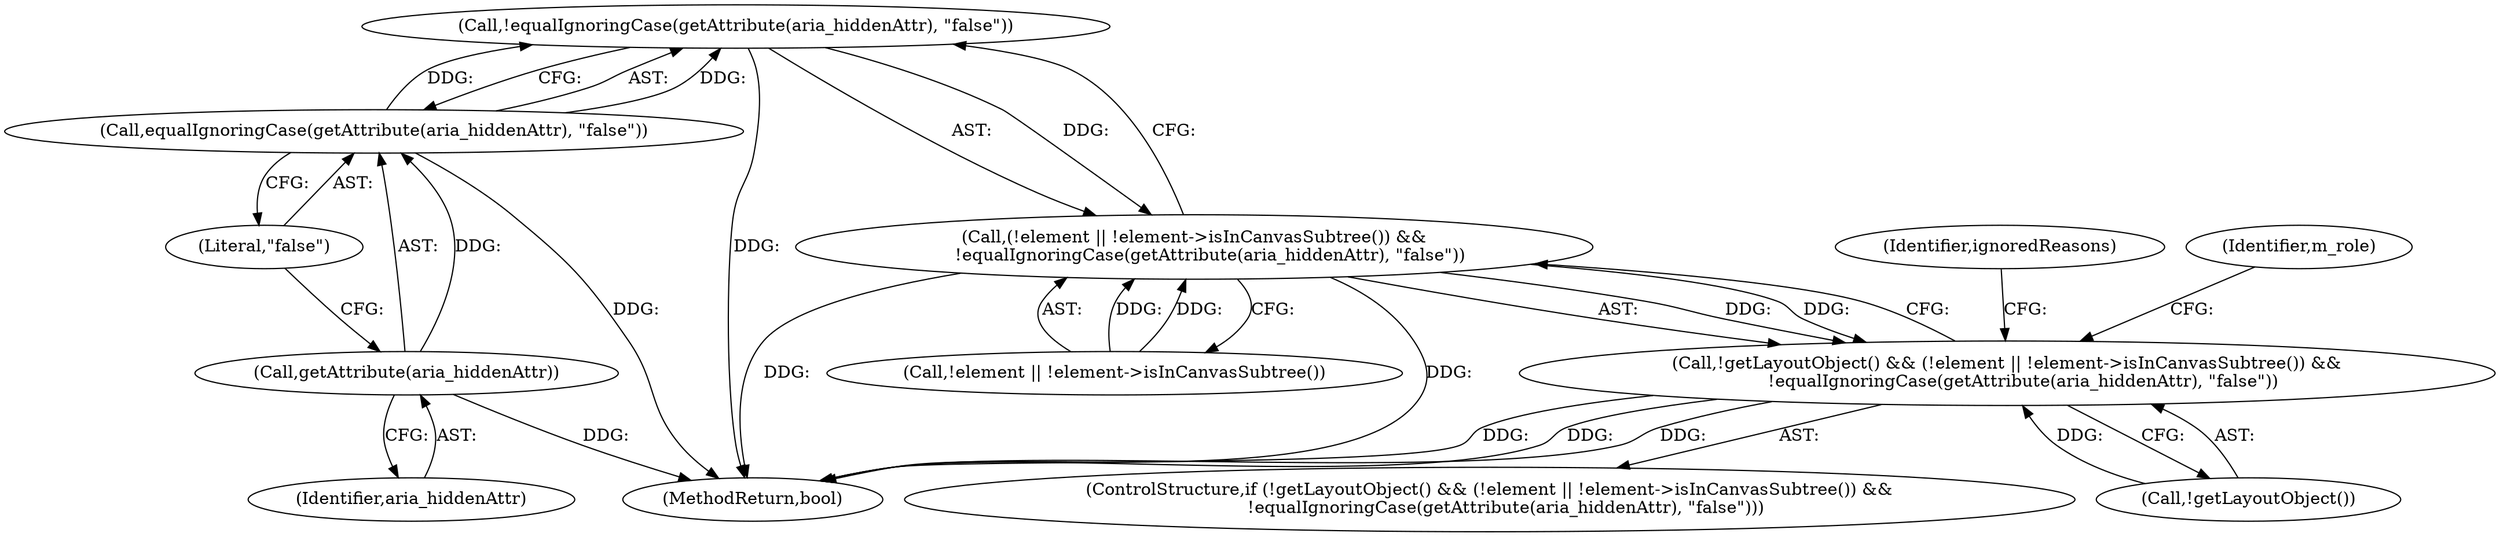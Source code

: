 digraph "1_Chrome_d27468a832d5316884bd02f459cbf493697fd7e1_9@del" {
"1000174" [label="(Call,!equalIgnoringCase(getAttribute(aria_hiddenAttr), \"false\"))"];
"1000175" [label="(Call,equalIgnoringCase(getAttribute(aria_hiddenAttr), \"false\"))"];
"1000176" [label="(Call,getAttribute(aria_hiddenAttr))"];
"1000168" [label="(Call,(!element || !element->isInCanvasSubtree()) &&\n      !equalIgnoringCase(getAttribute(aria_hiddenAttr), \"false\"))"];
"1000165" [label="(Call,!getLayoutObject() && (!element || !element->isInCanvasSubtree()) &&\n      !equalIgnoringCase(getAttribute(aria_hiddenAttr), \"false\"))"];
"1000168" [label="(Call,(!element || !element->isInCanvasSubtree()) &&\n      !equalIgnoringCase(getAttribute(aria_hiddenAttr), \"false\"))"];
"1000166" [label="(Call,!getLayoutObject())"];
"1000201" [label="(MethodReturn,bool)"];
"1000177" [label="(Identifier,aria_hiddenAttr)"];
"1000176" [label="(Call,getAttribute(aria_hiddenAttr))"];
"1000169" [label="(Call,!element || !element->isInCanvasSubtree())"];
"1000189" [label="(Identifier,m_role)"];
"1000175" [label="(Call,equalIgnoringCase(getAttribute(aria_hiddenAttr), \"false\"))"];
"1000174" [label="(Call,!equalIgnoringCase(getAttribute(aria_hiddenAttr), \"false\"))"];
"1000181" [label="(Identifier,ignoredReasons)"];
"1000165" [label="(Call,!getLayoutObject() && (!element || !element->isInCanvasSubtree()) &&\n      !equalIgnoringCase(getAttribute(aria_hiddenAttr), \"false\"))"];
"1000178" [label="(Literal,\"false\")"];
"1000164" [label="(ControlStructure,if (!getLayoutObject() && (!element || !element->isInCanvasSubtree()) &&\n      !equalIgnoringCase(getAttribute(aria_hiddenAttr), \"false\")))"];
"1000174" -> "1000168"  [label="AST: "];
"1000174" -> "1000175"  [label="CFG: "];
"1000175" -> "1000174"  [label="AST: "];
"1000168" -> "1000174"  [label="CFG: "];
"1000174" -> "1000201"  [label="DDG: "];
"1000174" -> "1000168"  [label="DDG: "];
"1000175" -> "1000174"  [label="DDG: "];
"1000175" -> "1000174"  [label="DDG: "];
"1000175" -> "1000178"  [label="CFG: "];
"1000176" -> "1000175"  [label="AST: "];
"1000178" -> "1000175"  [label="AST: "];
"1000175" -> "1000201"  [label="DDG: "];
"1000176" -> "1000175"  [label="DDG: "];
"1000176" -> "1000177"  [label="CFG: "];
"1000177" -> "1000176"  [label="AST: "];
"1000178" -> "1000176"  [label="CFG: "];
"1000176" -> "1000201"  [label="DDG: "];
"1000168" -> "1000165"  [label="AST: "];
"1000168" -> "1000169"  [label="CFG: "];
"1000169" -> "1000168"  [label="AST: "];
"1000165" -> "1000168"  [label="CFG: "];
"1000168" -> "1000201"  [label="DDG: "];
"1000168" -> "1000201"  [label="DDG: "];
"1000168" -> "1000165"  [label="DDG: "];
"1000168" -> "1000165"  [label="DDG: "];
"1000169" -> "1000168"  [label="DDG: "];
"1000169" -> "1000168"  [label="DDG: "];
"1000165" -> "1000164"  [label="AST: "];
"1000165" -> "1000166"  [label="CFG: "];
"1000166" -> "1000165"  [label="AST: "];
"1000181" -> "1000165"  [label="CFG: "];
"1000189" -> "1000165"  [label="CFG: "];
"1000165" -> "1000201"  [label="DDG: "];
"1000165" -> "1000201"  [label="DDG: "];
"1000165" -> "1000201"  [label="DDG: "];
"1000166" -> "1000165"  [label="DDG: "];
}
